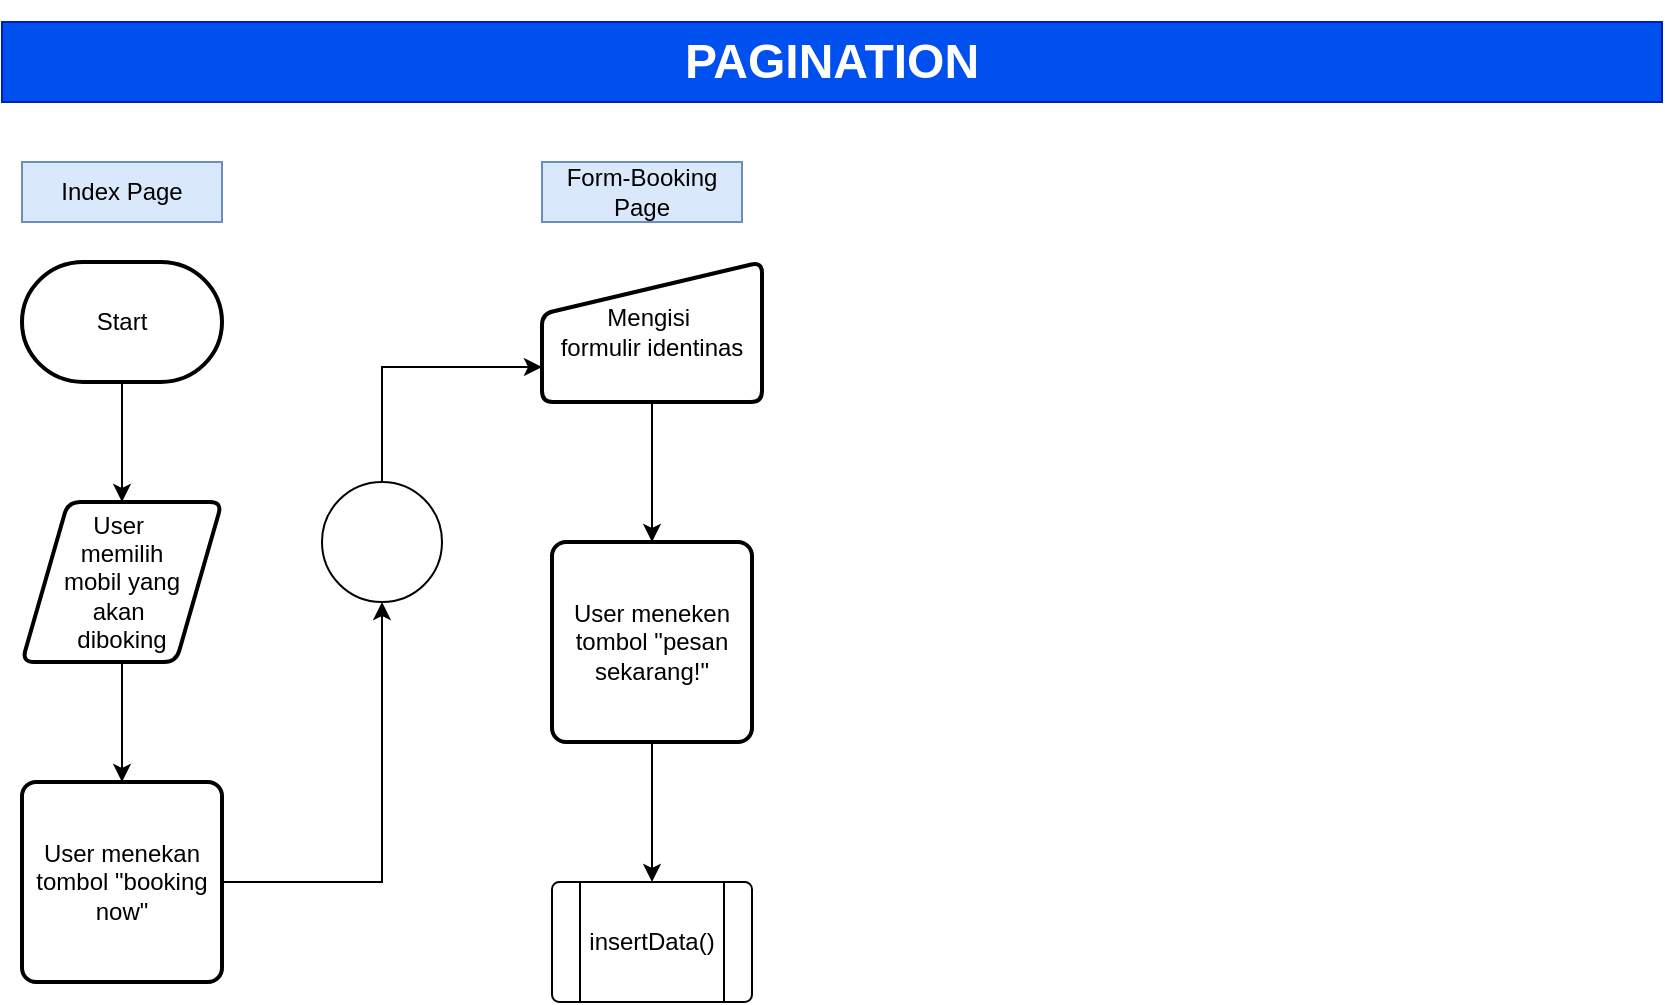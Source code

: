 <mxfile version="24.7.13" pages="2">
  <diagram name="Page-1" id="5QftkC0PWjijTQVdT3ik">
    <mxGraphModel dx="880" dy="426" grid="1" gridSize="10" guides="1" tooltips="1" connect="1" arrows="1" fold="1" page="1" pageScale="1" pageWidth="850" pageHeight="1100" math="0" shadow="0">
      <root>
        <mxCell id="0" />
        <mxCell id="1" parent="0" />
        <mxCell id="6sjoSg3MEzUZcmAQLXEk-1" value="&lt;h1&gt;PAGINATION&lt;/h1&gt;" style="rounded=0;whiteSpace=wrap;html=1;fillColor=#0050ef;strokeColor=#001DBC;glass=0;shadow=0;fontColor=#ffffff;" parent="1" vertex="1">
          <mxGeometry x="10" y="10" width="830" height="40" as="geometry" />
        </mxCell>
        <mxCell id="xHk8fC-tZNYStnNKeEQr-1" value="Index Page" style="rounded=0;whiteSpace=wrap;html=1;fillColor=#dae8fc;strokeColor=#6c8ebf;" vertex="1" parent="1">
          <mxGeometry x="20" y="80" width="100" height="30" as="geometry" />
        </mxCell>
        <mxCell id="xHk8fC-tZNYStnNKeEQr-4" style="edgeStyle=orthogonalEdgeStyle;rounded=0;orthogonalLoop=1;jettySize=auto;html=1;" edge="1" parent="1" source="xHk8fC-tZNYStnNKeEQr-2" target="xHk8fC-tZNYStnNKeEQr-5">
          <mxGeometry relative="1" as="geometry">
            <mxPoint x="70" y="280" as="targetPoint" />
          </mxGeometry>
        </mxCell>
        <mxCell id="xHk8fC-tZNYStnNKeEQr-2" value="Start" style="strokeWidth=2;html=1;shape=mxgraph.flowchart.terminator;whiteSpace=wrap;" vertex="1" parent="1">
          <mxGeometry x="20" y="130" width="100" height="60" as="geometry" />
        </mxCell>
        <mxCell id="xHk8fC-tZNYStnNKeEQr-7" style="edgeStyle=orthogonalEdgeStyle;rounded=0;orthogonalLoop=1;jettySize=auto;html=1;" edge="1" parent="1" source="xHk8fC-tZNYStnNKeEQr-5" target="xHk8fC-tZNYStnNKeEQr-8">
          <mxGeometry relative="1" as="geometry">
            <mxPoint x="70" y="400" as="targetPoint" />
          </mxGeometry>
        </mxCell>
        <mxCell id="xHk8fC-tZNYStnNKeEQr-5" value="User&amp;nbsp;&lt;div&gt;memilih&lt;div&gt;mobil yang&lt;/div&gt;&lt;div&gt;akan&amp;nbsp;&lt;/div&gt;&lt;div&gt;diboking&lt;/div&gt;&lt;/div&gt;" style="shape=parallelogram;html=1;strokeWidth=2;perimeter=parallelogramPerimeter;whiteSpace=wrap;rounded=1;arcSize=12;size=0.23;" vertex="1" parent="1">
          <mxGeometry x="20" y="250" width="100" height="80" as="geometry" />
        </mxCell>
        <mxCell id="xHk8fC-tZNYStnNKeEQr-8" value="User menekan tombol &quot;booking now&quot;" style="rounded=1;whiteSpace=wrap;html=1;absoluteArcSize=1;arcSize=14;strokeWidth=2;" vertex="1" parent="1">
          <mxGeometry x="20" y="390" width="100" height="100" as="geometry" />
        </mxCell>
        <mxCell id="xHk8fC-tZNYStnNKeEQr-10" value="Form-Booking Page" style="rounded=0;whiteSpace=wrap;html=1;fillColor=#dae8fc;strokeColor=#6c8ebf;" vertex="1" parent="1">
          <mxGeometry x="280" y="80" width="100" height="30" as="geometry" />
        </mxCell>
        <mxCell id="xHk8fC-tZNYStnNKeEQr-19" style="edgeStyle=orthogonalEdgeStyle;rounded=0;orthogonalLoop=1;jettySize=auto;html=1;entryX=0;entryY=0.75;entryDx=0;entryDy=0;" edge="1" parent="1" source="xHk8fC-tZNYStnNKeEQr-14" target="xHk8fC-tZNYStnNKeEQr-17">
          <mxGeometry relative="1" as="geometry">
            <Array as="points">
              <mxPoint x="200" y="182" />
            </Array>
          </mxGeometry>
        </mxCell>
        <mxCell id="xHk8fC-tZNYStnNKeEQr-14" value="" style="verticalLabelPosition=bottom;verticalAlign=top;html=1;shape=mxgraph.flowchart.on-page_reference;" vertex="1" parent="1">
          <mxGeometry x="170" y="240" width="60" height="60" as="geometry" />
        </mxCell>
        <mxCell id="xHk8fC-tZNYStnNKeEQr-15" style="edgeStyle=orthogonalEdgeStyle;rounded=0;orthogonalLoop=1;jettySize=auto;html=1;entryX=0.5;entryY=1;entryDx=0;entryDy=0;entryPerimeter=0;" edge="1" parent="1" source="xHk8fC-tZNYStnNKeEQr-8" target="xHk8fC-tZNYStnNKeEQr-14">
          <mxGeometry relative="1" as="geometry" />
        </mxCell>
        <mxCell id="xHk8fC-tZNYStnNKeEQr-21" style="edgeStyle=orthogonalEdgeStyle;rounded=0;orthogonalLoop=1;jettySize=auto;html=1;entryX=0.5;entryY=0;entryDx=0;entryDy=0;" edge="1" parent="1" source="xHk8fC-tZNYStnNKeEQr-17" target="xHk8fC-tZNYStnNKeEQr-20">
          <mxGeometry relative="1" as="geometry" />
        </mxCell>
        <mxCell id="xHk8fC-tZNYStnNKeEQr-17" value="Mengisi&amp;nbsp;&lt;div&gt;formulir identinas&lt;/div&gt;" style="html=1;strokeWidth=2;shape=manualInput;whiteSpace=wrap;rounded=1;size=26;arcSize=11;" vertex="1" parent="1">
          <mxGeometry x="280" y="130" width="110" height="70" as="geometry" />
        </mxCell>
        <mxCell id="xHk8fC-tZNYStnNKeEQr-26" style="edgeStyle=orthogonalEdgeStyle;rounded=0;orthogonalLoop=1;jettySize=auto;html=1;entryX=0.5;entryY=0;entryDx=0;entryDy=0;" edge="1" parent="1" source="xHk8fC-tZNYStnNKeEQr-20" target="xHk8fC-tZNYStnNKeEQr-24">
          <mxGeometry relative="1" as="geometry" />
        </mxCell>
        <mxCell id="xHk8fC-tZNYStnNKeEQr-20" value="User meneken&lt;div&gt;tombol &quot;pesan&lt;/div&gt;&lt;div&gt;sekarang!&quot;&lt;/div&gt;" style="rounded=1;whiteSpace=wrap;html=1;absoluteArcSize=1;arcSize=14;strokeWidth=2;" vertex="1" parent="1">
          <mxGeometry x="285" y="270" width="100" height="100" as="geometry" />
        </mxCell>
        <mxCell id="xHk8fC-tZNYStnNKeEQr-24" value="" style="verticalLabelPosition=bottom;verticalAlign=top;html=1;shape=process;whiteSpace=wrap;rounded=1;size=0.14;arcSize=6;" vertex="1" parent="1">
          <mxGeometry x="285" y="440" width="100" height="60" as="geometry" />
        </mxCell>
        <mxCell id="vqFb9oybVDoFjFF3WWeC-1" value="insertData()" style="text;html=1;align=center;verticalAlign=middle;whiteSpace=wrap;rounded=0;" vertex="1" parent="1">
          <mxGeometry x="305" y="455" width="60" height="30" as="geometry" />
        </mxCell>
      </root>
    </mxGraphModel>
  </diagram>
  <diagram id="lPpZP6LzkKDqqo-HPEpt" name="Page-2">
    <mxGraphModel dx="733" dy="355" grid="1" gridSize="10" guides="1" tooltips="1" connect="1" arrows="1" fold="1" page="1" pageScale="1" pageWidth="850" pageHeight="1100" math="0" shadow="0">
      <root>
        <mxCell id="0" />
        <mxCell id="1" parent="0" />
        <mxCell id="UCGljsqjGGeIZDlOtYgl-1" value="&lt;h1&gt;Functions&lt;/h1&gt;" style="rounded=0;whiteSpace=wrap;html=1;fillColor=#fa6800;strokeColor=#C73500;glass=0;shadow=0;fontColor=#000000;" vertex="1" parent="1">
          <mxGeometry x="20" y="20" width="830" height="40" as="geometry" />
        </mxCell>
        <mxCell id="UCGljsqjGGeIZDlOtYgl-2" value="insertData()" style="rounded=0;whiteSpace=wrap;html=1;fillColor=#a0522d;strokeColor=#6D1F00;fontColor=#ffffff;" vertex="1" parent="1">
          <mxGeometry x="20" y="90" width="110" height="40" as="geometry" />
        </mxCell>
        <mxCell id="hMRwIOnoSgQv8DuGMqDr-7" style="edgeStyle=orthogonalEdgeStyle;rounded=0;orthogonalLoop=1;jettySize=auto;html=1;" edge="1" parent="1" source="17hIO7BspnH3E3R9fESI-1" target="hMRwIOnoSgQv8DuGMqDr-6">
          <mxGeometry relative="1" as="geometry" />
        </mxCell>
        <mxCell id="17hIO7BspnH3E3R9fESI-1" value="Start" style="strokeWidth=2;html=1;shape=mxgraph.flowchart.terminator;whiteSpace=wrap;" vertex="1" parent="1">
          <mxGeometry x="25" y="160" width="100" height="60" as="geometry" />
        </mxCell>
        <mxCell id="hMRwIOnoSgQv8DuGMqDr-9" style="edgeStyle=orthogonalEdgeStyle;rounded=0;orthogonalLoop=1;jettySize=auto;html=1;" edge="1" parent="1" source="hMRwIOnoSgQv8DuGMqDr-6" target="hMRwIOnoSgQv8DuGMqDr-8">
          <mxGeometry relative="1" as="geometry" />
        </mxCell>
        <mxCell id="hMRwIOnoSgQv8DuGMqDr-6" value="Ambil semua&amp;nbsp;&lt;div&gt;data yang diinput&lt;/div&gt;" style="rounded=1;whiteSpace=wrap;html=1;absoluteArcSize=1;arcSize=14;strokeWidth=2;" vertex="1" parent="1">
          <mxGeometry x="25" y="280" width="100" height="100" as="geometry" />
        </mxCell>
        <mxCell id="hMRwIOnoSgQv8DuGMqDr-11" value="No" style="edgeStyle=orthogonalEdgeStyle;rounded=0;orthogonalLoop=1;jettySize=auto;html=1;exitX=1;exitY=0.5;exitDx=0;exitDy=0;exitPerimeter=0;" edge="1" parent="1" source="hMRwIOnoSgQv8DuGMqDr-8">
          <mxGeometry relative="1" as="geometry">
            <mxPoint x="220" y="495" as="targetPoint" />
          </mxGeometry>
        </mxCell>
        <mxCell id="hMRwIOnoSgQv8DuGMqDr-12" value="Yes" style="edgeStyle=orthogonalEdgeStyle;rounded=0;orthogonalLoop=1;jettySize=auto;html=1;exitX=0.5;exitY=1;exitDx=0;exitDy=0;exitPerimeter=0;" edge="1" parent="1" source="hMRwIOnoSgQv8DuGMqDr-8">
          <mxGeometry relative="1" as="geometry">
            <mxPoint x="75.333" y="610" as="targetPoint" />
          </mxGeometry>
        </mxCell>
        <mxCell id="hMRwIOnoSgQv8DuGMqDr-8" value="Apakah salah&lt;div&gt;satu data&lt;/div&gt;&lt;div&gt;kosong?&lt;/div&gt;" style="strokeWidth=2;html=1;shape=mxgraph.flowchart.decision;whiteSpace=wrap;" vertex="1" parent="1">
          <mxGeometry x="17.5" y="440" width="115" height="110" as="geometry" />
        </mxCell>
        <mxCell id="hMRwIOnoSgQv8DuGMqDr-13" value="Tampilkan&lt;div&gt;pesan error&lt;/div&gt;" style="shape=parallelogram;html=1;strokeWidth=2;perimeter=parallelogramPerimeter;whiteSpace=wrap;rounded=1;arcSize=12;size=0.23;" vertex="1" parent="1">
          <mxGeometry x="20" y="610" width="100" height="60" as="geometry" />
        </mxCell>
        <mxCell id="hMRwIOnoSgQv8DuGMqDr-14" value="Stop" style="strokeWidth=2;html=1;shape=mxgraph.flowchart.terminator;whiteSpace=wrap;" vertex="1" parent="1">
          <mxGeometry x="25" y="720" width="100" height="60" as="geometry" />
        </mxCell>
      </root>
    </mxGraphModel>
  </diagram>
</mxfile>
